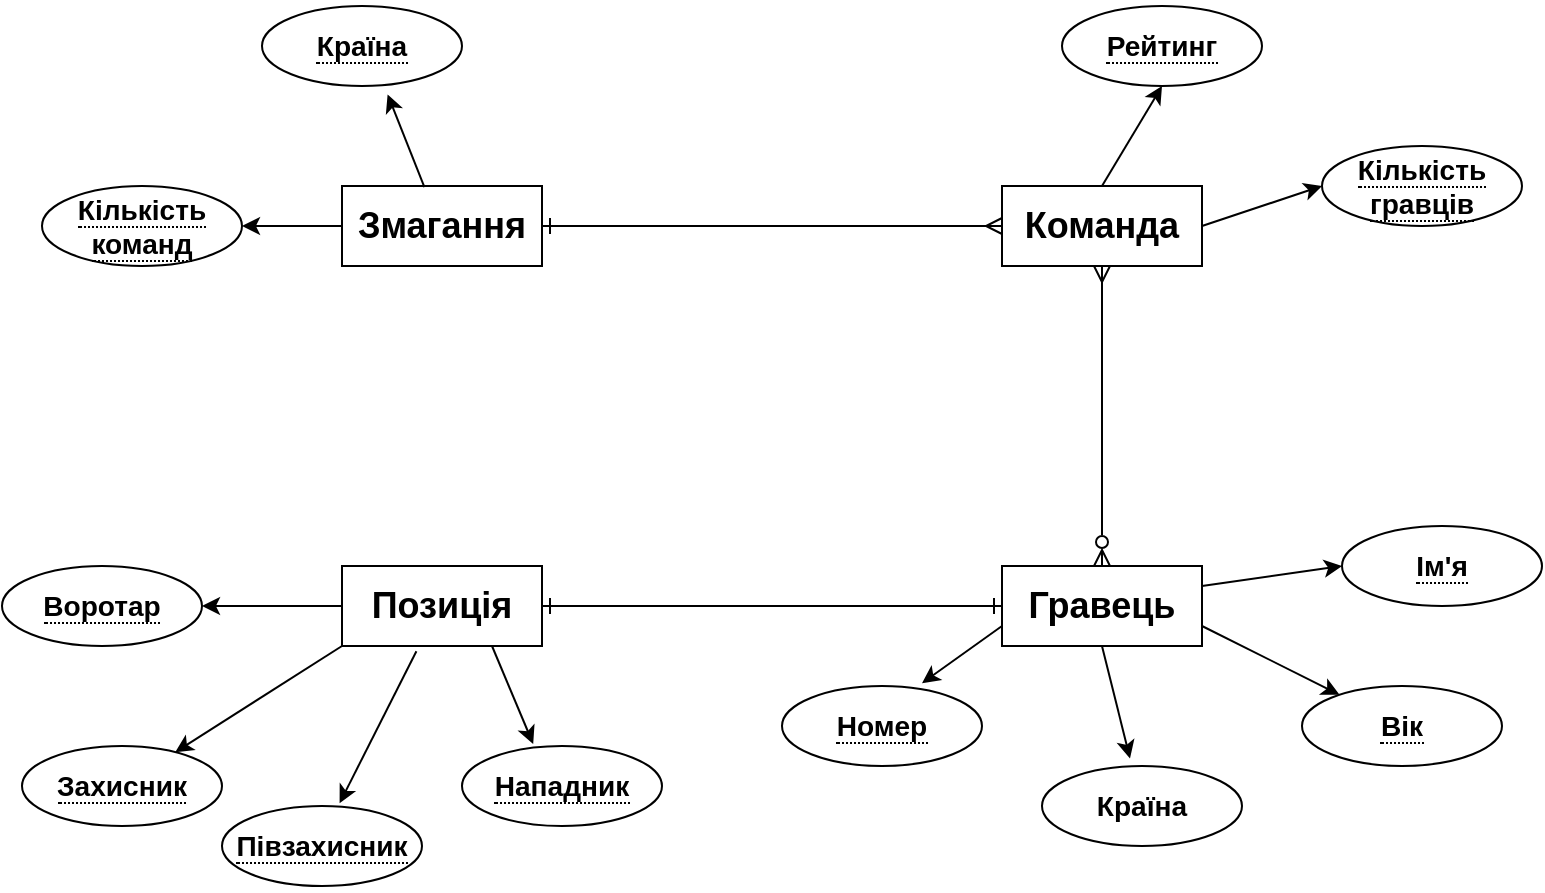 <mxfile version="20.8.3" type="device"><diagram id="g_oi5EYdHZZpPNY1xdSb" name="Page-1"><mxGraphModel dx="1050" dy="581" grid="1" gridSize="10" guides="1" tooltips="1" connect="1" arrows="1" fold="1" page="1" pageScale="1" pageWidth="827" pageHeight="1169" math="0" shadow="0"><root><mxCell id="0"/><mxCell id="1" parent="0"/><mxCell id="dQdFdwPSD-0-c2aqb_Vs-1" value="&lt;h2&gt;Змагання&lt;/h2&gt;" style="whiteSpace=wrap;html=1;align=center;verticalAlign=middle;horizontal=1;" vertex="1" parent="1"><mxGeometry x="180" y="150" width="100" height="40" as="geometry"/></mxCell><mxCell id="dQdFdwPSD-0-c2aqb_Vs-33" style="edgeStyle=orthogonalEdgeStyle;rounded=0;orthogonalLoop=1;jettySize=auto;html=1;exitX=0.5;exitY=1;exitDx=0;exitDy=0;entryX=0.5;entryY=0;entryDx=0;entryDy=0;startArrow=ERmany;startFill=0;endArrow=ERzeroToMany;endFill=0;" edge="1" parent="1" source="dQdFdwPSD-0-c2aqb_Vs-2" target="dQdFdwPSD-0-c2aqb_Vs-3"><mxGeometry relative="1" as="geometry"/></mxCell><mxCell id="dQdFdwPSD-0-c2aqb_Vs-2" value="&lt;h2&gt;Команда&lt;/h2&gt;" style="whiteSpace=wrap;html=1;align=center;" vertex="1" parent="1"><mxGeometry x="510" y="150" width="100" height="40" as="geometry"/></mxCell><mxCell id="dQdFdwPSD-0-c2aqb_Vs-34" style="edgeStyle=orthogonalEdgeStyle;rounded=0;orthogonalLoop=1;jettySize=auto;html=1;exitX=0;exitY=0.5;exitDx=0;exitDy=0;entryX=1;entryY=0.5;entryDx=0;entryDy=0;startArrow=ERone;startFill=0;endArrow=ERone;endFill=0;" edge="1" parent="1" source="dQdFdwPSD-0-c2aqb_Vs-3" target="dQdFdwPSD-0-c2aqb_Vs-4"><mxGeometry relative="1" as="geometry"/></mxCell><mxCell id="dQdFdwPSD-0-c2aqb_Vs-3" value="&lt;h2&gt;Гравець&lt;/h2&gt;" style="whiteSpace=wrap;html=1;align=center;" vertex="1" parent="1"><mxGeometry x="510" y="340" width="100" height="40" as="geometry"/></mxCell><mxCell id="dQdFdwPSD-0-c2aqb_Vs-4" value="&lt;h2&gt;Позиція&lt;/h2&gt;" style="whiteSpace=wrap;html=1;align=center;" vertex="1" parent="1"><mxGeometry x="180" y="340" width="100" height="40" as="geometry"/></mxCell><mxCell id="dQdFdwPSD-0-c2aqb_Vs-5" value="&lt;h3&gt;&lt;span style=&quot;border-bottom: 1px dotted&quot;&gt;Країна&lt;/span&gt;&lt;/h3&gt;" style="ellipse;whiteSpace=wrap;html=1;align=center;" vertex="1" parent="1"><mxGeometry x="140" y="60" width="100" height="40" as="geometry"/></mxCell><mxCell id="dQdFdwPSD-0-c2aqb_Vs-6" value="&lt;h3&gt;&lt;span style=&quot;border-bottom: 1px dotted&quot;&gt;Кількість команд&lt;/span&gt;&lt;/h3&gt;" style="ellipse;whiteSpace=wrap;html=1;align=center;" vertex="1" parent="1"><mxGeometry x="30" y="150" width="100" height="40" as="geometry"/></mxCell><mxCell id="dQdFdwPSD-0-c2aqb_Vs-7" value="&lt;h3&gt;&lt;span style=&quot;border-bottom: 1px dotted&quot;&gt;Рейтинг&lt;/span&gt;&lt;/h3&gt;" style="ellipse;whiteSpace=wrap;html=1;align=center;" vertex="1" parent="1"><mxGeometry x="540" y="60" width="100" height="40" as="geometry"/></mxCell><mxCell id="dQdFdwPSD-0-c2aqb_Vs-8" value="&lt;h3&gt;&lt;span style=&quot;border-bottom: 1px dotted&quot;&gt;Кількість гравців&lt;/span&gt;&lt;/h3&gt;" style="ellipse;whiteSpace=wrap;html=1;align=center;" vertex="1" parent="1"><mxGeometry x="670" y="130" width="100" height="40" as="geometry"/></mxCell><mxCell id="dQdFdwPSD-0-c2aqb_Vs-9" value="&lt;h3&gt;&lt;span style=&quot;border-bottom: 1px dotted&quot;&gt;Ім'я&lt;/span&gt;&lt;/h3&gt;" style="ellipse;whiteSpace=wrap;html=1;align=center;" vertex="1" parent="1"><mxGeometry x="680" y="320" width="100" height="40" as="geometry"/></mxCell><mxCell id="dQdFdwPSD-0-c2aqb_Vs-10" value="&lt;h3&gt;&lt;span style=&quot;border-bottom: 1px dotted&quot;&gt;Вік&lt;/span&gt;&lt;/h3&gt;" style="ellipse;whiteSpace=wrap;html=1;align=center;" vertex="1" parent="1"><mxGeometry x="660" y="400" width="100" height="40" as="geometry"/></mxCell><mxCell id="dQdFdwPSD-0-c2aqb_Vs-11" value="&lt;h3&gt;Країна&lt;/h3&gt;" style="ellipse;whiteSpace=wrap;html=1;align=center;" vertex="1" parent="1"><mxGeometry x="530" y="440" width="100" height="40" as="geometry"/></mxCell><mxCell id="dQdFdwPSD-0-c2aqb_Vs-12" value="&lt;h3&gt;&lt;span style=&quot;border-bottom: 1px dotted&quot;&gt;Номер&lt;/span&gt;&lt;/h3&gt;" style="ellipse;whiteSpace=wrap;html=1;align=center;" vertex="1" parent="1"><mxGeometry x="400" y="400" width="100" height="40" as="geometry"/></mxCell><mxCell id="dQdFdwPSD-0-c2aqb_Vs-14" value="&lt;h3&gt;&lt;span style=&quot;border-bottom: 1px dotted&quot;&gt;Нападник&lt;/span&gt;&lt;/h3&gt;" style="ellipse;whiteSpace=wrap;html=1;align=center;" vertex="1" parent="1"><mxGeometry x="240" y="430" width="100" height="40" as="geometry"/></mxCell><mxCell id="dQdFdwPSD-0-c2aqb_Vs-15" value="&lt;h3&gt;&lt;span style=&quot;border-bottom: 1px dotted&quot;&gt;Півзахисник&lt;/span&gt;&lt;/h3&gt;" style="ellipse;whiteSpace=wrap;html=1;align=center;" vertex="1" parent="1"><mxGeometry x="120" y="460" width="100" height="40" as="geometry"/></mxCell><mxCell id="dQdFdwPSD-0-c2aqb_Vs-16" value="&lt;h3&gt;&lt;span style=&quot;border-bottom: 1px dotted&quot;&gt;Захисник&lt;/span&gt;&lt;/h3&gt;" style="ellipse;whiteSpace=wrap;html=1;align=center;" vertex="1" parent="1"><mxGeometry x="20" y="430" width="100" height="40" as="geometry"/></mxCell><mxCell id="dQdFdwPSD-0-c2aqb_Vs-17" value="&lt;h3&gt;&lt;span style=&quot;border-bottom: 1px dotted&quot;&gt;Воротар&lt;/span&gt;&lt;/h3&gt;" style="ellipse;whiteSpace=wrap;html=1;align=center;" vertex="1" parent="1"><mxGeometry x="10" y="340" width="100" height="40" as="geometry"/></mxCell><mxCell id="dQdFdwPSD-0-c2aqb_Vs-18" value="" style="endArrow=classic;html=1;rounded=0;exitX=0.412;exitY=0.015;exitDx=0;exitDy=0;exitPerimeter=0;entryX=0.628;entryY=1.105;entryDx=0;entryDy=0;entryPerimeter=0;" edge="1" parent="1" source="dQdFdwPSD-0-c2aqb_Vs-1" target="dQdFdwPSD-0-c2aqb_Vs-5"><mxGeometry width="50" height="50" relative="1" as="geometry"><mxPoint x="390" y="250" as="sourcePoint"/><mxPoint x="440" y="200" as="targetPoint"/></mxGeometry></mxCell><mxCell id="dQdFdwPSD-0-c2aqb_Vs-19" value="" style="endArrow=classic;html=1;rounded=0;exitX=0;exitY=0.5;exitDx=0;exitDy=0;entryX=1;entryY=0.5;entryDx=0;entryDy=0;" edge="1" parent="1" source="dQdFdwPSD-0-c2aqb_Vs-1" target="dQdFdwPSD-0-c2aqb_Vs-6"><mxGeometry width="50" height="50" relative="1" as="geometry"><mxPoint x="390" y="250" as="sourcePoint"/><mxPoint x="440" y="200" as="targetPoint"/></mxGeometry></mxCell><mxCell id="dQdFdwPSD-0-c2aqb_Vs-21" value="" style="endArrow=classic;html=1;rounded=0;exitX=0.5;exitY=0;exitDx=0;exitDy=0;entryX=0.5;entryY=1;entryDx=0;entryDy=0;" edge="1" parent="1" source="dQdFdwPSD-0-c2aqb_Vs-2" target="dQdFdwPSD-0-c2aqb_Vs-7"><mxGeometry width="50" height="50" relative="1" as="geometry"><mxPoint x="390" y="250" as="sourcePoint"/><mxPoint x="440" y="200" as="targetPoint"/></mxGeometry></mxCell><mxCell id="dQdFdwPSD-0-c2aqb_Vs-22" value="" style="endArrow=classic;html=1;rounded=0;exitX=1;exitY=0.5;exitDx=0;exitDy=0;entryX=0;entryY=0.5;entryDx=0;entryDy=0;" edge="1" parent="1" source="dQdFdwPSD-0-c2aqb_Vs-2" target="dQdFdwPSD-0-c2aqb_Vs-8"><mxGeometry width="50" height="50" relative="1" as="geometry"><mxPoint x="390" y="250" as="sourcePoint"/><mxPoint x="440" y="200" as="targetPoint"/></mxGeometry></mxCell><mxCell id="dQdFdwPSD-0-c2aqb_Vs-23" value="" style="endArrow=classic;html=1;rounded=0;exitX=1;exitY=0.25;exitDx=0;exitDy=0;entryX=0;entryY=0.5;entryDx=0;entryDy=0;" edge="1" parent="1" source="dQdFdwPSD-0-c2aqb_Vs-3" target="dQdFdwPSD-0-c2aqb_Vs-9"><mxGeometry width="50" height="50" relative="1" as="geometry"><mxPoint x="390" y="250" as="sourcePoint"/><mxPoint x="440" y="200" as="targetPoint"/></mxGeometry></mxCell><mxCell id="dQdFdwPSD-0-c2aqb_Vs-24" value="" style="endArrow=classic;html=1;rounded=0;exitX=1;exitY=0.75;exitDx=0;exitDy=0;" edge="1" parent="1" source="dQdFdwPSD-0-c2aqb_Vs-3" target="dQdFdwPSD-0-c2aqb_Vs-10"><mxGeometry width="50" height="50" relative="1" as="geometry"><mxPoint x="390" y="250" as="sourcePoint"/><mxPoint x="440" y="200" as="targetPoint"/></mxGeometry></mxCell><mxCell id="dQdFdwPSD-0-c2aqb_Vs-25" value="" style="endArrow=classic;html=1;rounded=0;exitX=0.5;exitY=1;exitDx=0;exitDy=0;entryX=0.44;entryY=-0.095;entryDx=0;entryDy=0;entryPerimeter=0;" edge="1" parent="1" source="dQdFdwPSD-0-c2aqb_Vs-3" target="dQdFdwPSD-0-c2aqb_Vs-11"><mxGeometry width="50" height="50" relative="1" as="geometry"><mxPoint x="390" y="250" as="sourcePoint"/><mxPoint x="440" y="200" as="targetPoint"/></mxGeometry></mxCell><mxCell id="dQdFdwPSD-0-c2aqb_Vs-26" value="" style="endArrow=classic;html=1;rounded=0;exitX=0;exitY=0.75;exitDx=0;exitDy=0;entryX=0.7;entryY=-0.035;entryDx=0;entryDy=0;entryPerimeter=0;" edge="1" parent="1" source="dQdFdwPSD-0-c2aqb_Vs-3" target="dQdFdwPSD-0-c2aqb_Vs-12"><mxGeometry width="50" height="50" relative="1" as="geometry"><mxPoint x="390" y="250" as="sourcePoint"/><mxPoint x="440" y="200" as="targetPoint"/></mxGeometry></mxCell><mxCell id="dQdFdwPSD-0-c2aqb_Vs-27" value="" style="endArrow=classic;html=1;rounded=0;exitX=0;exitY=0.5;exitDx=0;exitDy=0;entryX=1;entryY=0.5;entryDx=0;entryDy=0;" edge="1" parent="1" source="dQdFdwPSD-0-c2aqb_Vs-4" target="dQdFdwPSD-0-c2aqb_Vs-17"><mxGeometry width="50" height="50" relative="1" as="geometry"><mxPoint x="390" y="250" as="sourcePoint"/><mxPoint x="440" y="200" as="targetPoint"/></mxGeometry></mxCell><mxCell id="dQdFdwPSD-0-c2aqb_Vs-28" value="" style="endArrow=classic;html=1;rounded=0;exitX=0;exitY=1;exitDx=0;exitDy=0;" edge="1" parent="1" source="dQdFdwPSD-0-c2aqb_Vs-4" target="dQdFdwPSD-0-c2aqb_Vs-16"><mxGeometry width="50" height="50" relative="1" as="geometry"><mxPoint x="390" y="250" as="sourcePoint"/><mxPoint x="440" y="200" as="targetPoint"/></mxGeometry></mxCell><mxCell id="dQdFdwPSD-0-c2aqb_Vs-29" value="" style="endArrow=classic;html=1;rounded=0;exitX=0.372;exitY=1.065;exitDx=0;exitDy=0;exitPerimeter=0;entryX=0.588;entryY=-0.035;entryDx=0;entryDy=0;entryPerimeter=0;" edge="1" parent="1" source="dQdFdwPSD-0-c2aqb_Vs-4" target="dQdFdwPSD-0-c2aqb_Vs-15"><mxGeometry width="50" height="50" relative="1" as="geometry"><mxPoint x="390" y="250" as="sourcePoint"/><mxPoint x="440" y="200" as="targetPoint"/></mxGeometry></mxCell><mxCell id="dQdFdwPSD-0-c2aqb_Vs-30" value="" style="endArrow=classic;html=1;rounded=0;exitX=0.75;exitY=1;exitDx=0;exitDy=0;entryX=0.356;entryY=-0.025;entryDx=0;entryDy=0;entryPerimeter=0;" edge="1" parent="1" source="dQdFdwPSD-0-c2aqb_Vs-4" target="dQdFdwPSD-0-c2aqb_Vs-14"><mxGeometry width="50" height="50" relative="1" as="geometry"><mxPoint x="390" y="250" as="sourcePoint"/><mxPoint x="440" y="200" as="targetPoint"/></mxGeometry></mxCell><mxCell id="dQdFdwPSD-0-c2aqb_Vs-31" value="" style="edgeStyle=entityRelationEdgeStyle;fontSize=12;html=1;endArrow=ERmany;rounded=0;exitX=1;exitY=0.5;exitDx=0;exitDy=0;entryX=0;entryY=0.5;entryDx=0;entryDy=0;startArrow=ERone;startFill=0;" edge="1" parent="1" source="dQdFdwPSD-0-c2aqb_Vs-1" target="dQdFdwPSD-0-c2aqb_Vs-2"><mxGeometry width="100" height="100" relative="1" as="geometry"><mxPoint x="360" y="280" as="sourcePoint"/><mxPoint x="460" y="180" as="targetPoint"/></mxGeometry></mxCell></root></mxGraphModel></diagram></mxfile>